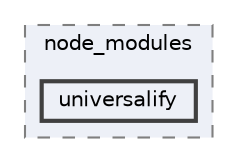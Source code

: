 digraph "pkiclassroomrescheduler/src/main/frontend/node_modules/universalify"
{
 // LATEX_PDF_SIZE
  bgcolor="transparent";
  edge [fontname=Helvetica,fontsize=10,labelfontname=Helvetica,labelfontsize=10];
  node [fontname=Helvetica,fontsize=10,shape=box,height=0.2,width=0.4];
  compound=true
  subgraph clusterdir_72953eda66ccb3a2722c28e1c3e6c23b {
    graph [ bgcolor="#edf0f7", pencolor="grey50", label="node_modules", fontname=Helvetica,fontsize=10 style="filled,dashed", URL="dir_72953eda66ccb3a2722c28e1c3e6c23b.html",tooltip=""]
  dir_3e1d641be45b7fc9d6ff54620870544d [label="universalify", fillcolor="#edf0f7", color="grey25", style="filled,bold", URL="dir_3e1d641be45b7fc9d6ff54620870544d.html",tooltip=""];
  }
}
